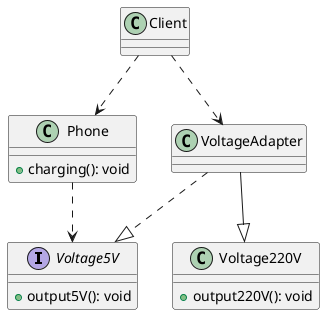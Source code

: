 @startuml
interface Voltage5V{
+ output5V(): void
}
class Voltage220V{
+ output220V(): void
}
class VoltageAdapter
VoltageAdapter --|> Voltage220V
VoltageAdapter ..|> Voltage5V

class Phone{
+ charging(): void
}
Phone ..> Voltage5V

class Client
Client ..> Phone
Client ..> VoltageAdapter

@enduml
